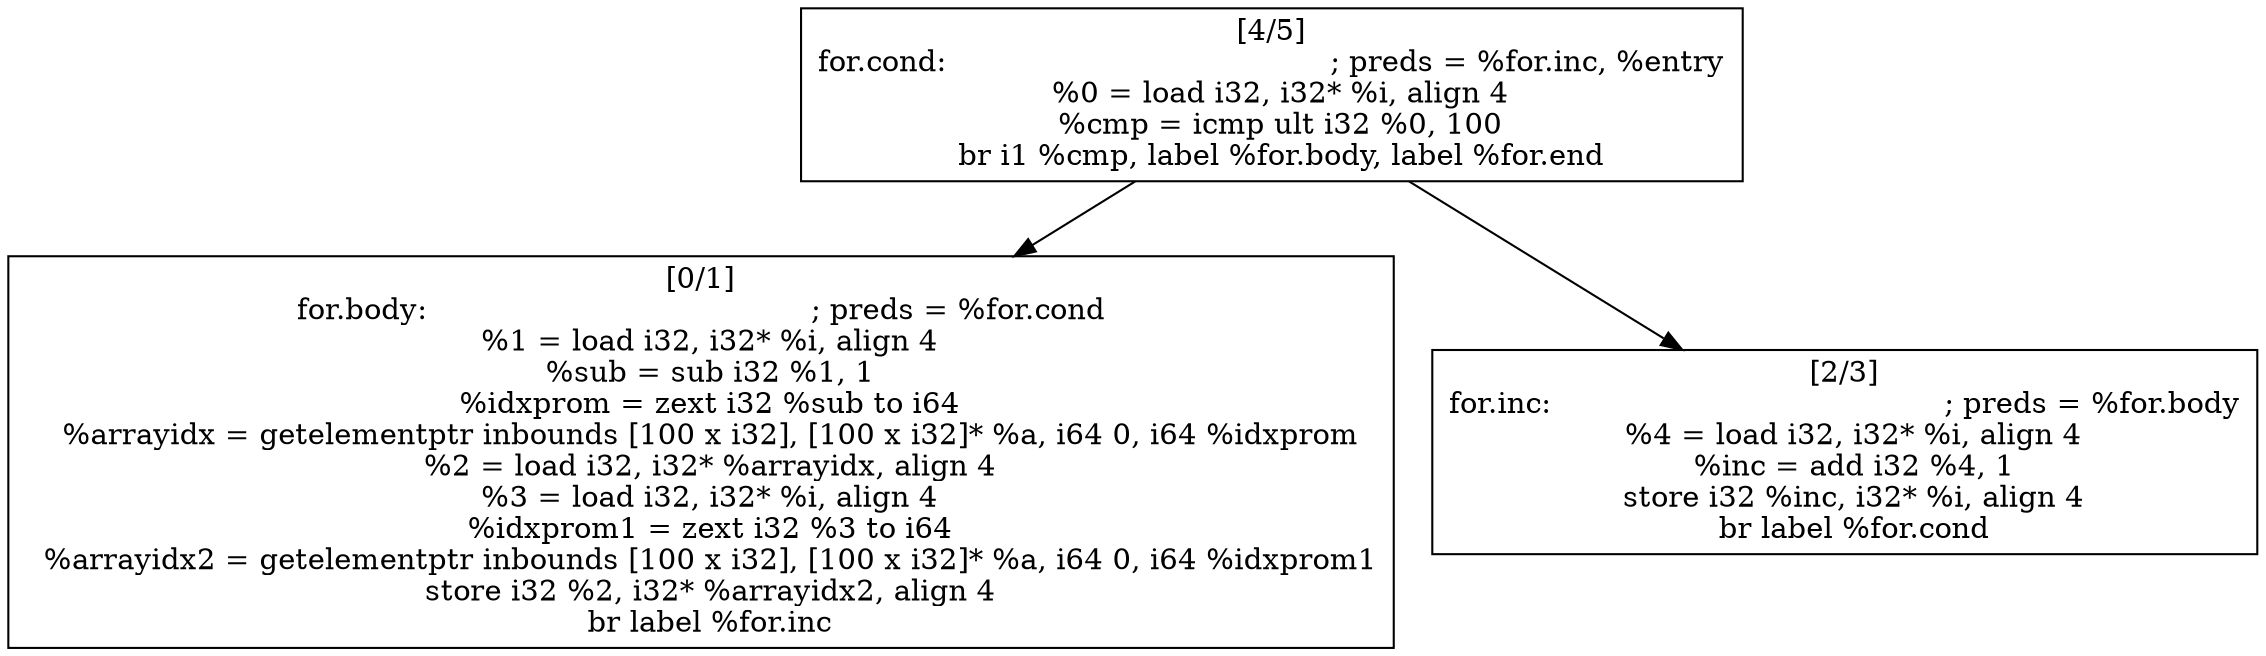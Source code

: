
digraph G {


node33 [label="[0/1]
for.body:                                         ; preds = %for.cond
  %1 = load i32, i32* %i, align 4
  %sub = sub i32 %1, 1
  %idxprom = zext i32 %sub to i64
  %arrayidx = getelementptr inbounds [100 x i32], [100 x i32]* %a, i64 0, i64 %idxprom
  %2 = load i32, i32* %arrayidx, align 4
  %3 = load i32, i32* %i, align 4
  %idxprom1 = zext i32 %3 to i64
  %arrayidx2 = getelementptr inbounds [100 x i32], [100 x i32]* %a, i64 0, i64 %idxprom1
  store i32 %2, i32* %arrayidx2, align 4
  br label %for.inc
",shape=rectangle ]
node31 [label="[4/5]
for.cond:                                         ; preds = %for.inc, %entry
  %0 = load i32, i32* %i, align 4
  %cmp = icmp ult i32 %0, 100
  br i1 %cmp, label %for.body, label %for.end
",shape=rectangle ]
node32 [label="[2/3]
for.inc:                                          ; preds = %for.body
  %4 = load i32, i32* %i, align 4
  %inc = add i32 %4, 1
  store i32 %inc, i32* %i, align 4
  br label %for.cond
",shape=rectangle ]

node31->node33 [ ]
node31->node32 [ ]


}
